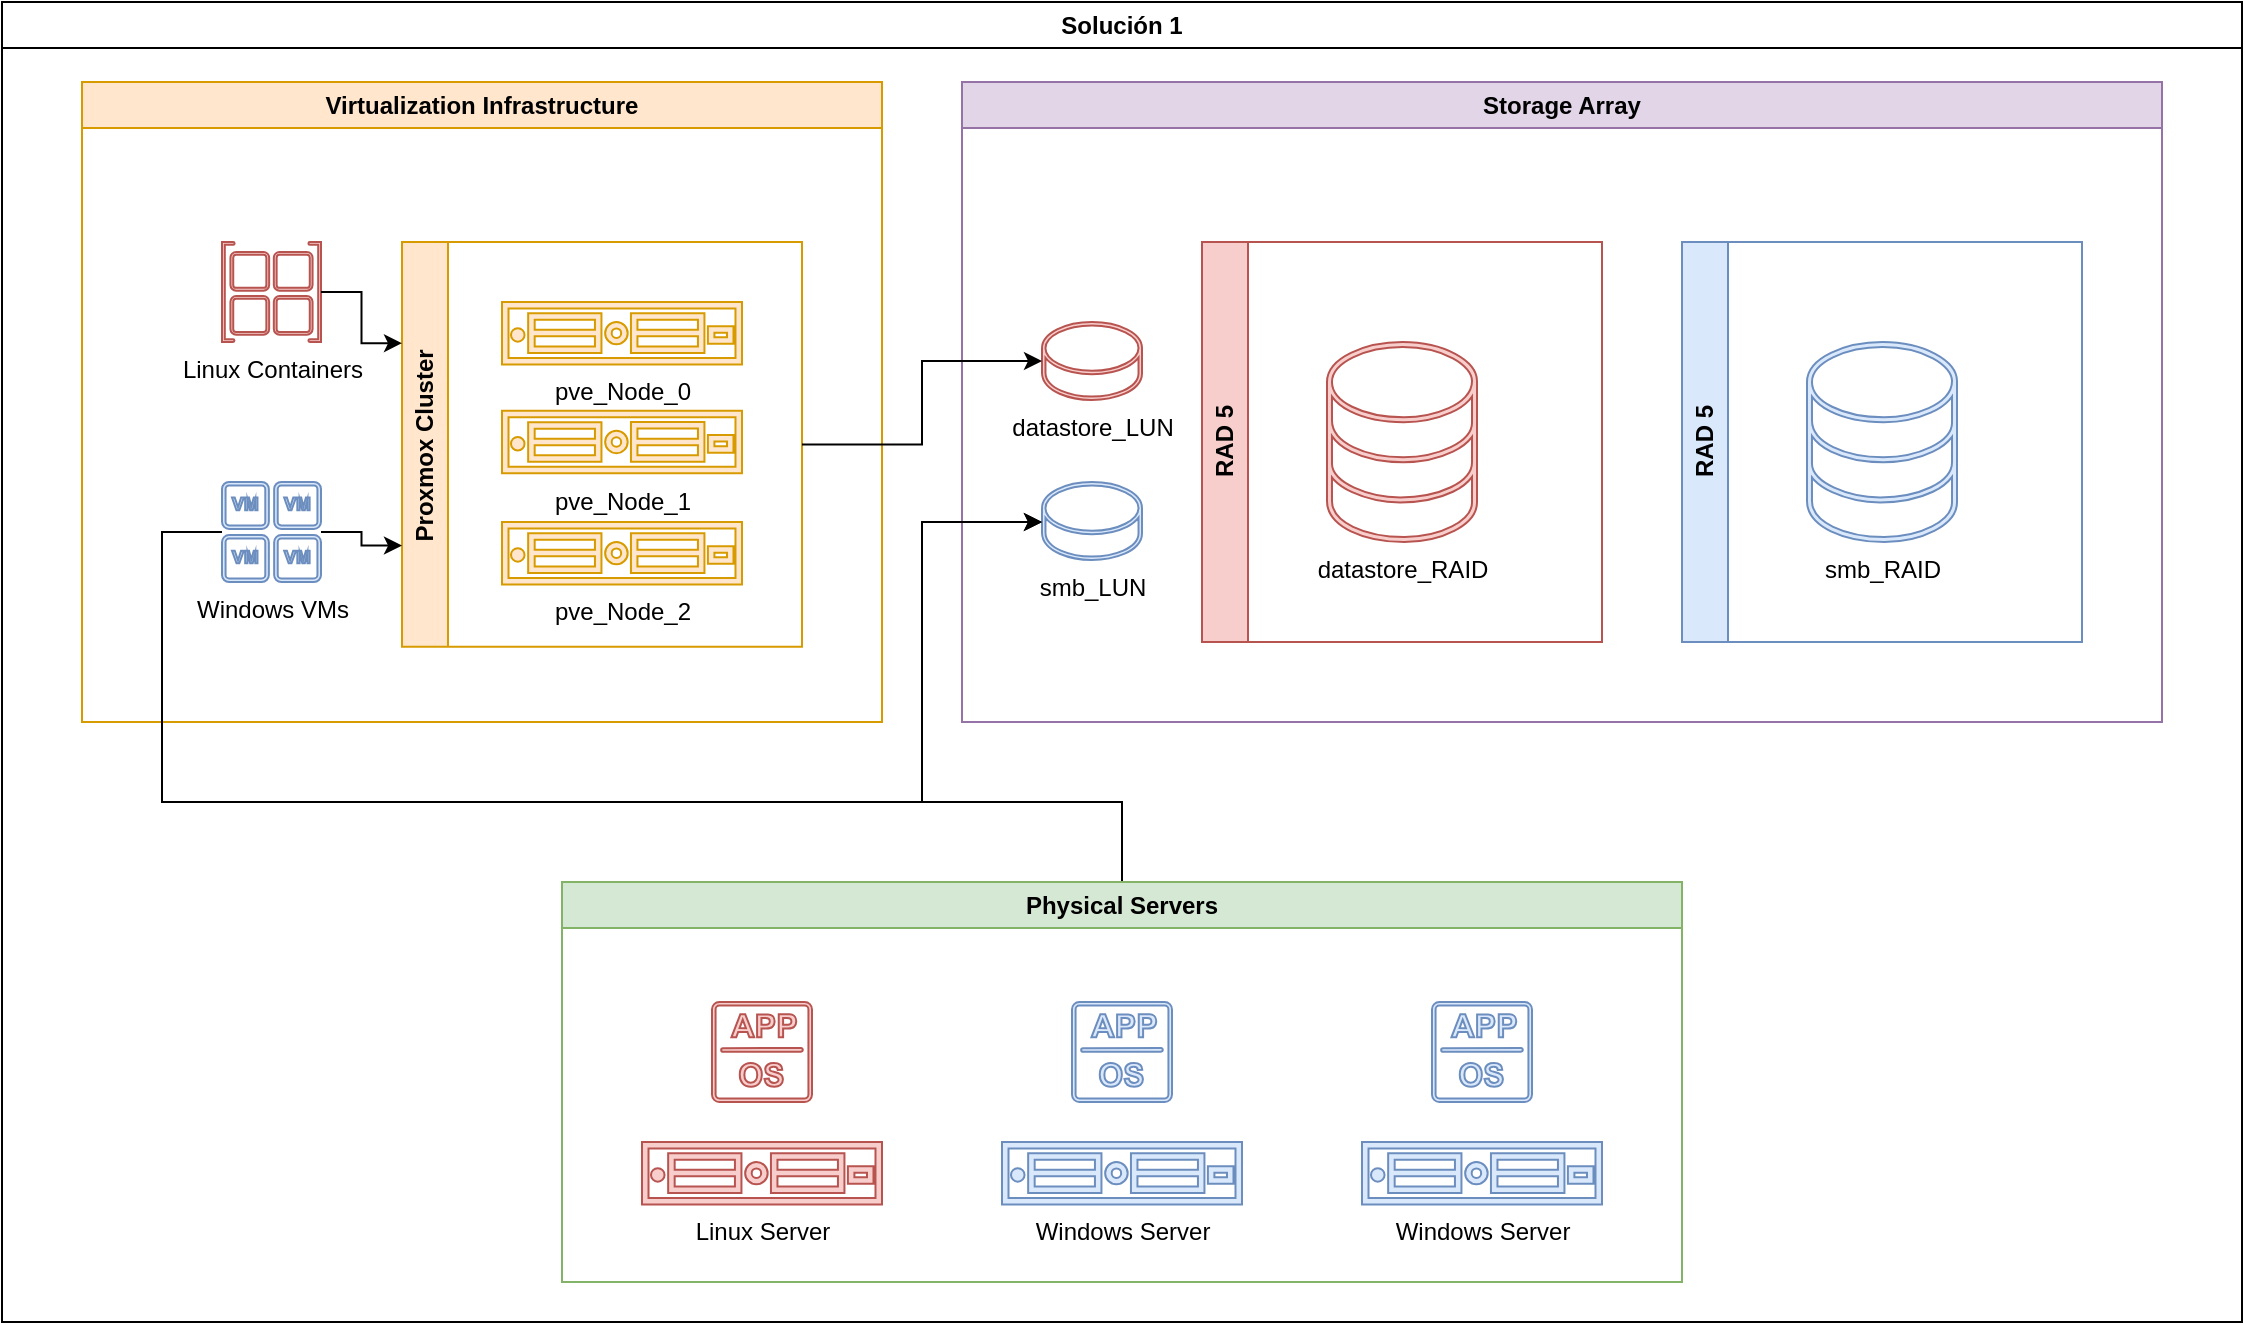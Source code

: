 <mxfile version="25.0.3" pages="3">
  <diagram name="Página-1" id="TFt5Uz4qV56ppaa2q5UH">
    <mxGraphModel dx="1386" dy="777" grid="1" gridSize="10" guides="1" tooltips="1" connect="1" arrows="1" fold="1" page="1" pageScale="1" pageWidth="1600" pageHeight="900" math="0" shadow="0">
      <root>
        <mxCell id="0" />
        <mxCell id="1" parent="0" />
        <mxCell id="z-NuwKLQwU8QDikK5S8w-38" value="Solución 1" style="swimlane;whiteSpace=wrap;html=1;" vertex="1" parent="1">
          <mxGeometry x="40" y="40" width="1120" height="660" as="geometry">
            <mxRectangle x="40" y="40" width="140" height="30" as="alternateBounds" />
          </mxGeometry>
        </mxCell>
        <mxCell id="z-NuwKLQwU8QDikK5S8w-6" value="Storage Array" style="swimlane;whiteSpace=wrap;html=1;fillColor=#e1d5e7;strokeColor=#9673a6;" vertex="1" parent="z-NuwKLQwU8QDikK5S8w-38">
          <mxGeometry x="480" y="40" width="600" height="320" as="geometry">
            <mxRectangle x="800" y="450" width="110" height="30" as="alternateBounds" />
          </mxGeometry>
        </mxCell>
        <mxCell id="z-NuwKLQwU8QDikK5S8w-8" value="datastore_LUN" style="sketch=0;pointerEvents=1;shadow=0;dashed=0;html=1;strokeColor=#b85450;fillColor=#f8cecc;aspect=fixed;labelPosition=center;verticalLabelPosition=bottom;verticalAlign=top;align=center;outlineConnect=0;shape=mxgraph.vvd.datastore;" vertex="1" parent="z-NuwKLQwU8QDikK5S8w-6">
          <mxGeometry x="40" y="120" width="50" height="39" as="geometry" />
        </mxCell>
        <mxCell id="z-NuwKLQwU8QDikK5S8w-11" value="smb_LUN" style="pointerEvents=1;shadow=0;dashed=0;html=1;aspect=fixed;labelPosition=center;verticalLabelPosition=bottom;verticalAlign=top;align=center;outlineConnect=0;shape=mxgraph.vvd.datastore;fillColor=#dae8fc;fillStyle=solid;strokeColor=#6c8ebf;" vertex="1" parent="z-NuwKLQwU8QDikK5S8w-6">
          <mxGeometry x="40" y="200" width="50" height="39" as="geometry" />
        </mxCell>
        <mxCell id="z-NuwKLQwU8QDikK5S8w-7" value="RAD 5" style="swimlane;horizontal=0;whiteSpace=wrap;html=1;fillColor=#f8cecc;strokeColor=#b85450;" vertex="1" parent="z-NuwKLQwU8QDikK5S8w-6">
          <mxGeometry x="120" y="80" width="200" height="200" as="geometry">
            <mxRectangle x="120" y="80" width="40" height="70" as="alternateBounds" />
          </mxGeometry>
        </mxCell>
        <mxCell id="z-NuwKLQwU8QDikK5S8w-13" value="datastore_RAID" style="sketch=0;pointerEvents=1;shadow=0;dashed=0;html=1;strokeColor=#b85450;fillColor=#f8cecc;aspect=fixed;labelPosition=center;verticalLabelPosition=bottom;verticalAlign=top;align=center;outlineConnect=0;shape=mxgraph.vvd.storage;" vertex="1" parent="z-NuwKLQwU8QDikK5S8w-7">
          <mxGeometry x="62.5" y="50" width="75" height="100" as="geometry" />
        </mxCell>
        <mxCell id="z-NuwKLQwU8QDikK5S8w-12" value="RAD 5" style="swimlane;horizontal=0;whiteSpace=wrap;html=1;fillColor=#dae8fc;strokeColor=#6c8ebf;" vertex="1" parent="z-NuwKLQwU8QDikK5S8w-6">
          <mxGeometry x="360" y="80" width="200" height="200" as="geometry">
            <mxRectangle x="360" y="80" width="40" height="70" as="alternateBounds" />
          </mxGeometry>
        </mxCell>
        <mxCell id="z-NuwKLQwU8QDikK5S8w-14" value="smb_RAID" style="sketch=0;pointerEvents=1;shadow=0;dashed=0;html=1;strokeColor=#6c8ebf;fillColor=#dae8fc;aspect=fixed;labelPosition=center;verticalLabelPosition=bottom;verticalAlign=top;align=center;outlineConnect=0;shape=mxgraph.vvd.storage;" vertex="1" parent="z-NuwKLQwU8QDikK5S8w-12">
          <mxGeometry x="62.5" y="50" width="75" height="100" as="geometry" />
        </mxCell>
        <mxCell id="z-NuwKLQwU8QDikK5S8w-15" value="Virtualization Infrastructure" style="swimlane;whiteSpace=wrap;html=1;fillColor=#ffe6cc;strokeColor=#d79b00;" vertex="1" parent="z-NuwKLQwU8QDikK5S8w-38">
          <mxGeometry x="40" y="40" width="400" height="320" as="geometry" />
        </mxCell>
        <mxCell id="z-NuwKLQwU8QDikK5S8w-21" value="Linux Containers" style="sketch=0;pointerEvents=1;shadow=0;dashed=0;html=1;strokeColor=#b85450;fillColor=#f8cecc;aspect=fixed;labelPosition=center;verticalLabelPosition=bottom;verticalAlign=top;align=center;outlineConnect=0;shape=mxgraph.vvd.site_container;" vertex="1" parent="z-NuwKLQwU8QDikK5S8w-15">
          <mxGeometry x="70" y="80" width="49.5" height="50" as="geometry" />
        </mxCell>
        <mxCell id="z-NuwKLQwU8QDikK5S8w-22" value="Windows VMs" style="sketch=0;pointerEvents=1;shadow=0;dashed=0;html=1;strokeColor=#6c8ebf;fillColor=#dae8fc;aspect=fixed;labelPosition=center;verticalLabelPosition=bottom;verticalAlign=top;align=center;outlineConnect=0;shape=mxgraph.vvd.vm_group;" vertex="1" parent="z-NuwKLQwU8QDikK5S8w-15">
          <mxGeometry x="70" y="200" width="49.5" height="50" as="geometry" />
        </mxCell>
        <mxCell id="z-NuwKLQwU8QDikK5S8w-23" value="Proxmox Cluster" style="swimlane;horizontal=0;whiteSpace=wrap;html=1;fillColor=#ffe6cc;strokeColor=#d79b00;" vertex="1" parent="z-NuwKLQwU8QDikK5S8w-15">
          <mxGeometry x="160" y="80" width="200" height="202.4" as="geometry" />
        </mxCell>
        <mxCell id="z-NuwKLQwU8QDikK5S8w-16" value="pve_Node_0" style="sketch=0;pointerEvents=1;shadow=0;dashed=0;html=1;strokeColor=#d79b00;fillColor=#ffe6cc;aspect=fixed;labelPosition=center;verticalLabelPosition=bottom;verticalAlign=top;align=center;outlineConnect=0;shape=mxgraph.vvd.server;" vertex="1" parent="z-NuwKLQwU8QDikK5S8w-23">
          <mxGeometry x="50" y="30" width="120" height="31.2" as="geometry" />
        </mxCell>
        <mxCell id="z-NuwKLQwU8QDikK5S8w-17" value="pve_Node_1" style="sketch=0;pointerEvents=1;shadow=0;dashed=0;html=1;strokeColor=#d79b00;fillColor=#ffe6cc;aspect=fixed;labelPosition=center;verticalLabelPosition=bottom;verticalAlign=top;align=center;outlineConnect=0;shape=mxgraph.vvd.server;" vertex="1" parent="z-NuwKLQwU8QDikK5S8w-23">
          <mxGeometry x="50" y="84.4" width="120" height="31.2" as="geometry" />
        </mxCell>
        <mxCell id="z-NuwKLQwU8QDikK5S8w-18" value="pve_Node_2" style="sketch=0;pointerEvents=1;shadow=0;dashed=0;html=1;strokeColor=#d79b00;fillColor=#ffe6cc;aspect=fixed;labelPosition=center;verticalLabelPosition=bottom;verticalAlign=top;align=center;outlineConnect=0;shape=mxgraph.vvd.server;" vertex="1" parent="z-NuwKLQwU8QDikK5S8w-23">
          <mxGeometry x="50" y="140" width="120" height="31.2" as="geometry" />
        </mxCell>
        <mxCell id="z-NuwKLQwU8QDikK5S8w-26" style="edgeStyle=orthogonalEdgeStyle;rounded=0;orthogonalLoop=1;jettySize=auto;html=1;entryX=0;entryY=0.25;entryDx=0;entryDy=0;" edge="1" parent="z-NuwKLQwU8QDikK5S8w-15" source="z-NuwKLQwU8QDikK5S8w-21" target="z-NuwKLQwU8QDikK5S8w-23">
          <mxGeometry relative="1" as="geometry" />
        </mxCell>
        <mxCell id="z-NuwKLQwU8QDikK5S8w-27" style="edgeStyle=orthogonalEdgeStyle;rounded=0;orthogonalLoop=1;jettySize=auto;html=1;entryX=0;entryY=0.75;entryDx=0;entryDy=0;" edge="1" parent="z-NuwKLQwU8QDikK5S8w-15" source="z-NuwKLQwU8QDikK5S8w-22" target="z-NuwKLQwU8QDikK5S8w-23">
          <mxGeometry relative="1" as="geometry" />
        </mxCell>
        <mxCell id="z-NuwKLQwU8QDikK5S8w-24" style="edgeStyle=orthogonalEdgeStyle;rounded=0;orthogonalLoop=1;jettySize=auto;html=1;exitX=1;exitY=0.5;exitDx=0;exitDy=0;" edge="1" parent="z-NuwKLQwU8QDikK5S8w-38" source="z-NuwKLQwU8QDikK5S8w-23" target="z-NuwKLQwU8QDikK5S8w-8">
          <mxGeometry relative="1" as="geometry" />
        </mxCell>
        <mxCell id="z-NuwKLQwU8QDikK5S8w-25" style="edgeStyle=orthogonalEdgeStyle;rounded=0;orthogonalLoop=1;jettySize=auto;html=1;" edge="1" parent="z-NuwKLQwU8QDikK5S8w-38" source="z-NuwKLQwU8QDikK5S8w-22" target="z-NuwKLQwU8QDikK5S8w-11">
          <mxGeometry relative="1" as="geometry">
            <Array as="points">
              <mxPoint x="80" y="265" />
              <mxPoint x="80" y="400" />
              <mxPoint x="460" y="400" />
              <mxPoint x="460" y="260" />
            </Array>
          </mxGeometry>
        </mxCell>
        <mxCell id="z-NuwKLQwU8QDikK5S8w-37" style="edgeStyle=orthogonalEdgeStyle;rounded=0;orthogonalLoop=1;jettySize=auto;html=1;exitX=0.5;exitY=0;exitDx=0;exitDy=0;" edge="1" parent="z-NuwKLQwU8QDikK5S8w-38" source="z-NuwKLQwU8QDikK5S8w-30" target="z-NuwKLQwU8QDikK5S8w-11">
          <mxGeometry relative="1" as="geometry">
            <Array as="points">
              <mxPoint x="560" y="400" />
              <mxPoint x="460" y="400" />
              <mxPoint x="460" y="260" />
            </Array>
          </mxGeometry>
        </mxCell>
        <mxCell id="z-NuwKLQwU8QDikK5S8w-30" value="Physical Servers" style="swimlane;whiteSpace=wrap;html=1;fillColor=#d5e8d4;strokeColor=#82b366;" vertex="1" parent="z-NuwKLQwU8QDikK5S8w-38">
          <mxGeometry x="280" y="440" width="560" height="200" as="geometry">
            <mxRectangle x="320" y="460" width="130" height="30" as="alternateBounds" />
          </mxGeometry>
        </mxCell>
        <mxCell id="z-NuwKLQwU8QDikK5S8w-31" value="Linux Server" style="sketch=0;pointerEvents=1;shadow=0;dashed=0;html=1;strokeColor=#b85450;fillColor=#f8cecc;aspect=fixed;labelPosition=center;verticalLabelPosition=bottom;verticalAlign=top;align=center;outlineConnect=0;shape=mxgraph.vvd.server;" vertex="1" parent="z-NuwKLQwU8QDikK5S8w-30">
          <mxGeometry x="40" y="130" width="120" height="31.2" as="geometry" />
        </mxCell>
        <mxCell id="z-NuwKLQwU8QDikK5S8w-32" value="Windows Server" style="sketch=0;pointerEvents=1;shadow=0;dashed=0;html=1;strokeColor=#6c8ebf;fillColor=#dae8fc;aspect=fixed;labelPosition=center;verticalLabelPosition=bottom;verticalAlign=top;align=center;outlineConnect=0;shape=mxgraph.vvd.server;" vertex="1" parent="z-NuwKLQwU8QDikK5S8w-30">
          <mxGeometry x="220" y="130" width="120" height="31.2" as="geometry" />
        </mxCell>
        <mxCell id="z-NuwKLQwU8QDikK5S8w-33" value="Windows Server" style="sketch=0;pointerEvents=1;shadow=0;dashed=0;html=1;strokeColor=#6c8ebf;fillColor=#dae8fc;aspect=fixed;labelPosition=center;verticalLabelPosition=bottom;verticalAlign=top;align=center;outlineConnect=0;shape=mxgraph.vvd.server;" vertex="1" parent="z-NuwKLQwU8QDikK5S8w-30">
          <mxGeometry x="400" y="130" width="120" height="31.2" as="geometry" />
        </mxCell>
        <mxCell id="z-NuwKLQwU8QDikK5S8w-29" value="" style="sketch=0;pointerEvents=1;shadow=0;dashed=0;html=1;strokeColor=#b85450;fillColor=#f8cecc;aspect=fixed;labelPosition=center;verticalLabelPosition=bottom;verticalAlign=top;align=center;outlineConnect=0;shape=mxgraph.vvd.app;" vertex="1" parent="z-NuwKLQwU8QDikK5S8w-30">
          <mxGeometry x="75" y="60" width="50" height="50" as="geometry" />
        </mxCell>
        <mxCell id="z-NuwKLQwU8QDikK5S8w-34" value="" style="sketch=0;pointerEvents=1;shadow=0;dashed=0;html=1;strokeColor=#6c8ebf;fillColor=#dae8fc;aspect=fixed;labelPosition=center;verticalLabelPosition=bottom;verticalAlign=top;align=center;outlineConnect=0;shape=mxgraph.vvd.app;" vertex="1" parent="z-NuwKLQwU8QDikK5S8w-30">
          <mxGeometry x="255" y="60" width="50" height="50" as="geometry" />
        </mxCell>
        <mxCell id="z-NuwKLQwU8QDikK5S8w-35" value="" style="sketch=0;pointerEvents=1;shadow=0;dashed=0;html=1;strokeColor=#6c8ebf;fillColor=#dae8fc;aspect=fixed;labelPosition=center;verticalLabelPosition=bottom;verticalAlign=top;align=center;outlineConnect=0;shape=mxgraph.vvd.app;" vertex="1" parent="z-NuwKLQwU8QDikK5S8w-30">
          <mxGeometry x="435" y="60" width="50" height="50" as="geometry" />
        </mxCell>
      </root>
    </mxGraphModel>
  </diagram>
  <diagram id="IFPEYLPiJZqaXOm3gXtS" name="Página-2">
    <mxGraphModel dx="-214" dy="777" grid="1" gridSize="10" guides="1" tooltips="1" connect="1" arrows="1" fold="1" page="1" pageScale="1" pageWidth="1600" pageHeight="900" math="0" shadow="0">
      <root>
        <mxCell id="0" />
        <mxCell id="1" parent="0" />
        <mxCell id="YODpaXbqkdwHfqNpfFDx-1" value="Solución 2" style="swimlane;whiteSpace=wrap;html=1;" vertex="1" parent="1">
          <mxGeometry x="1640" y="40" width="880" height="660" as="geometry">
            <mxRectangle x="40" y="40" width="140" height="30" as="alternateBounds" />
          </mxGeometry>
        </mxCell>
        <mxCell id="YODpaXbqkdwHfqNpfFDx-2" value="Storage Array" style="swimlane;whiteSpace=wrap;html=1;fillColor=#e1d5e7;strokeColor=#9673a6;" vertex="1" parent="YODpaXbqkdwHfqNpfFDx-1">
          <mxGeometry x="480" y="40" width="360" height="320" as="geometry">
            <mxRectangle x="800" y="450" width="110" height="30" as="alternateBounds" />
          </mxGeometry>
        </mxCell>
        <mxCell id="YODpaXbqkdwHfqNpfFDx-3" value="datastore_LUN" style="sketch=0;pointerEvents=1;shadow=0;dashed=0;html=1;strokeColor=#b85450;fillColor=#f8cecc;aspect=fixed;labelPosition=center;verticalLabelPosition=bottom;verticalAlign=top;align=center;outlineConnect=0;shape=mxgraph.vvd.datastore;" vertex="1" parent="YODpaXbqkdwHfqNpfFDx-2">
          <mxGeometry x="40" y="120" width="50" height="39" as="geometry" />
        </mxCell>
        <mxCell id="YODpaXbqkdwHfqNpfFDx-4" value="smb_LUN" style="pointerEvents=1;shadow=0;dashed=0;html=1;aspect=fixed;labelPosition=center;verticalLabelPosition=bottom;verticalAlign=top;align=center;outlineConnect=0;shape=mxgraph.vvd.datastore;fillColor=#dae8fc;fillStyle=solid;strokeColor=#6c8ebf;" vertex="1" parent="YODpaXbqkdwHfqNpfFDx-2">
          <mxGeometry x="40" y="200" width="50" height="39" as="geometry" />
        </mxCell>
        <mxCell id="YODpaXbqkdwHfqNpfFDx-5" value="RAD 5" style="swimlane;horizontal=0;whiteSpace=wrap;html=1;fillColor=#e1d5e7;strokeColor=#9673a6;" vertex="1" parent="YODpaXbqkdwHfqNpfFDx-2">
          <mxGeometry x="120" y="80" width="200" height="200" as="geometry">
            <mxRectangle x="120" y="80" width="40" height="70" as="alternateBounds" />
          </mxGeometry>
        </mxCell>
        <mxCell id="YODpaXbqkdwHfqNpfFDx-6" value="vnx_RAID" style="sketch=0;pointerEvents=1;shadow=0;dashed=0;html=1;strokeColor=#9673a6;fillColor=#e1d5e7;aspect=fixed;labelPosition=center;verticalLabelPosition=bottom;verticalAlign=top;align=center;outlineConnect=0;shape=mxgraph.vvd.storage;" vertex="1" parent="YODpaXbqkdwHfqNpfFDx-5">
          <mxGeometry x="62.5" y="50" width="75" height="100" as="geometry" />
        </mxCell>
        <mxCell id="YODpaXbqkdwHfqNpfFDx-7" value="Virtualization Infrastructure" style="swimlane;whiteSpace=wrap;html=1;fillColor=#ffe6cc;strokeColor=#d79b00;" vertex="1" parent="YODpaXbqkdwHfqNpfFDx-1">
          <mxGeometry x="40" y="40" width="400" height="320" as="geometry" />
        </mxCell>
        <mxCell id="YODpaXbqkdwHfqNpfFDx-8" value="Linux Containers" style="sketch=0;pointerEvents=1;shadow=0;dashed=0;html=1;strokeColor=#b85450;fillColor=#f8cecc;aspect=fixed;labelPosition=center;verticalLabelPosition=bottom;verticalAlign=top;align=center;outlineConnect=0;shape=mxgraph.vvd.site_container;" vertex="1" parent="YODpaXbqkdwHfqNpfFDx-7">
          <mxGeometry x="70" y="80" width="49.5" height="50" as="geometry" />
        </mxCell>
        <mxCell id="YODpaXbqkdwHfqNpfFDx-9" value="Windows VMs" style="sketch=0;pointerEvents=1;shadow=0;dashed=0;html=1;strokeColor=#6c8ebf;fillColor=#dae8fc;aspect=fixed;labelPosition=center;verticalLabelPosition=bottom;verticalAlign=top;align=center;outlineConnect=0;shape=mxgraph.vvd.vm_group;" vertex="1" parent="YODpaXbqkdwHfqNpfFDx-7">
          <mxGeometry x="70" y="200" width="49.5" height="50" as="geometry" />
        </mxCell>
        <mxCell id="YODpaXbqkdwHfqNpfFDx-10" value="Proxmox Cluster" style="swimlane;horizontal=0;whiteSpace=wrap;html=1;fillColor=#ffe6cc;strokeColor=#d79b00;" vertex="1" parent="YODpaXbqkdwHfqNpfFDx-7">
          <mxGeometry x="160" y="80" width="200" height="202.4" as="geometry" />
        </mxCell>
        <mxCell id="YODpaXbqkdwHfqNpfFDx-11" value="pve_Node_0" style="sketch=0;pointerEvents=1;shadow=0;dashed=0;html=1;strokeColor=#d79b00;fillColor=#ffe6cc;aspect=fixed;labelPosition=center;verticalLabelPosition=bottom;verticalAlign=top;align=center;outlineConnect=0;shape=mxgraph.vvd.server;" vertex="1" parent="YODpaXbqkdwHfqNpfFDx-10">
          <mxGeometry x="50" y="30" width="120" height="31.2" as="geometry" />
        </mxCell>
        <mxCell id="YODpaXbqkdwHfqNpfFDx-12" value="pve_Node_1" style="sketch=0;pointerEvents=1;shadow=0;dashed=0;html=1;strokeColor=#d79b00;fillColor=#ffe6cc;aspect=fixed;labelPosition=center;verticalLabelPosition=bottom;verticalAlign=top;align=center;outlineConnect=0;shape=mxgraph.vvd.server;" vertex="1" parent="YODpaXbqkdwHfqNpfFDx-10">
          <mxGeometry x="50" y="84.4" width="120" height="31.2" as="geometry" />
        </mxCell>
        <mxCell id="YODpaXbqkdwHfqNpfFDx-13" value="pve_Node_2" style="sketch=0;pointerEvents=1;shadow=0;dashed=0;html=1;strokeColor=#d79b00;fillColor=#ffe6cc;aspect=fixed;labelPosition=center;verticalLabelPosition=bottom;verticalAlign=top;align=center;outlineConnect=0;shape=mxgraph.vvd.server;" vertex="1" parent="YODpaXbqkdwHfqNpfFDx-10">
          <mxGeometry x="50" y="140" width="120" height="31.2" as="geometry" />
        </mxCell>
        <mxCell id="YODpaXbqkdwHfqNpfFDx-14" style="edgeStyle=orthogonalEdgeStyle;rounded=0;orthogonalLoop=1;jettySize=auto;html=1;entryX=0;entryY=0.25;entryDx=0;entryDy=0;" edge="1" parent="YODpaXbqkdwHfqNpfFDx-7" source="YODpaXbqkdwHfqNpfFDx-8" target="YODpaXbqkdwHfqNpfFDx-10">
          <mxGeometry relative="1" as="geometry" />
        </mxCell>
        <mxCell id="YODpaXbqkdwHfqNpfFDx-15" style="edgeStyle=orthogonalEdgeStyle;rounded=0;orthogonalLoop=1;jettySize=auto;html=1;entryX=0;entryY=0.75;entryDx=0;entryDy=0;" edge="1" parent="YODpaXbqkdwHfqNpfFDx-7" source="YODpaXbqkdwHfqNpfFDx-9" target="YODpaXbqkdwHfqNpfFDx-10">
          <mxGeometry relative="1" as="geometry" />
        </mxCell>
        <mxCell id="YODpaXbqkdwHfqNpfFDx-16" style="edgeStyle=orthogonalEdgeStyle;rounded=0;orthogonalLoop=1;jettySize=auto;html=1;exitX=1;exitY=0.5;exitDx=0;exitDy=0;" edge="1" parent="YODpaXbqkdwHfqNpfFDx-1" source="YODpaXbqkdwHfqNpfFDx-10" target="YODpaXbqkdwHfqNpfFDx-3">
          <mxGeometry relative="1" as="geometry" />
        </mxCell>
        <mxCell id="YODpaXbqkdwHfqNpfFDx-17" style="edgeStyle=orthogonalEdgeStyle;rounded=0;orthogonalLoop=1;jettySize=auto;html=1;" edge="1" parent="YODpaXbqkdwHfqNpfFDx-1" source="YODpaXbqkdwHfqNpfFDx-9" target="YODpaXbqkdwHfqNpfFDx-4">
          <mxGeometry relative="1" as="geometry">
            <Array as="points">
              <mxPoint x="80" y="265" />
              <mxPoint x="80" y="400" />
              <mxPoint x="460" y="400" />
              <mxPoint x="460" y="260" />
            </Array>
          </mxGeometry>
        </mxCell>
        <mxCell id="YODpaXbqkdwHfqNpfFDx-18" style="edgeStyle=orthogonalEdgeStyle;rounded=0;orthogonalLoop=1;jettySize=auto;html=1;exitX=0.5;exitY=0;exitDx=0;exitDy=0;" edge="1" parent="YODpaXbqkdwHfqNpfFDx-1" source="YODpaXbqkdwHfqNpfFDx-19" target="YODpaXbqkdwHfqNpfFDx-4">
          <mxGeometry relative="1" as="geometry">
            <Array as="points">
              <mxPoint x="560" y="400" />
              <mxPoint x="460" y="400" />
              <mxPoint x="460" y="260" />
            </Array>
          </mxGeometry>
        </mxCell>
        <mxCell id="YODpaXbqkdwHfqNpfFDx-19" value="Physical Servers" style="swimlane;whiteSpace=wrap;html=1;fillColor=#d5e8d4;strokeColor=#82b366;" vertex="1" parent="YODpaXbqkdwHfqNpfFDx-1">
          <mxGeometry x="280" y="440" width="560" height="200" as="geometry">
            <mxRectangle x="320" y="460" width="130" height="30" as="alternateBounds" />
          </mxGeometry>
        </mxCell>
        <mxCell id="YODpaXbqkdwHfqNpfFDx-20" value="Linux Server" style="sketch=0;pointerEvents=1;shadow=0;dashed=0;html=1;strokeColor=#b85450;fillColor=#f8cecc;aspect=fixed;labelPosition=center;verticalLabelPosition=bottom;verticalAlign=top;align=center;outlineConnect=0;shape=mxgraph.vvd.server;" vertex="1" parent="YODpaXbqkdwHfqNpfFDx-19">
          <mxGeometry x="40" y="130" width="120" height="31.2" as="geometry" />
        </mxCell>
        <mxCell id="YODpaXbqkdwHfqNpfFDx-21" value="Windows Server" style="sketch=0;pointerEvents=1;shadow=0;dashed=0;html=1;strokeColor=#6c8ebf;fillColor=#dae8fc;aspect=fixed;labelPosition=center;verticalLabelPosition=bottom;verticalAlign=top;align=center;outlineConnect=0;shape=mxgraph.vvd.server;" vertex="1" parent="YODpaXbqkdwHfqNpfFDx-19">
          <mxGeometry x="220" y="130" width="120" height="31.2" as="geometry" />
        </mxCell>
        <mxCell id="YODpaXbqkdwHfqNpfFDx-22" value="Windows Server" style="sketch=0;pointerEvents=1;shadow=0;dashed=0;html=1;strokeColor=#6c8ebf;fillColor=#dae8fc;aspect=fixed;labelPosition=center;verticalLabelPosition=bottom;verticalAlign=top;align=center;outlineConnect=0;shape=mxgraph.vvd.server;" vertex="1" parent="YODpaXbqkdwHfqNpfFDx-19">
          <mxGeometry x="400" y="130" width="120" height="31.2" as="geometry" />
        </mxCell>
        <mxCell id="YODpaXbqkdwHfqNpfFDx-23" value="" style="sketch=0;pointerEvents=1;shadow=0;dashed=0;html=1;strokeColor=#b85450;fillColor=#f8cecc;aspect=fixed;labelPosition=center;verticalLabelPosition=bottom;verticalAlign=top;align=center;outlineConnect=0;shape=mxgraph.vvd.app;" vertex="1" parent="YODpaXbqkdwHfqNpfFDx-19">
          <mxGeometry x="75" y="60" width="50" height="50" as="geometry" />
        </mxCell>
        <mxCell id="YODpaXbqkdwHfqNpfFDx-24" value="" style="sketch=0;pointerEvents=1;shadow=0;dashed=0;html=1;strokeColor=#6c8ebf;fillColor=#dae8fc;aspect=fixed;labelPosition=center;verticalLabelPosition=bottom;verticalAlign=top;align=center;outlineConnect=0;shape=mxgraph.vvd.app;" vertex="1" parent="YODpaXbqkdwHfqNpfFDx-19">
          <mxGeometry x="255" y="60" width="50" height="50" as="geometry" />
        </mxCell>
        <mxCell id="YODpaXbqkdwHfqNpfFDx-25" value="" style="sketch=0;pointerEvents=1;shadow=0;dashed=0;html=1;strokeColor=#6c8ebf;fillColor=#dae8fc;aspect=fixed;labelPosition=center;verticalLabelPosition=bottom;verticalAlign=top;align=center;outlineConnect=0;shape=mxgraph.vvd.app;" vertex="1" parent="YODpaXbqkdwHfqNpfFDx-19">
          <mxGeometry x="435" y="60" width="50" height="50" as="geometry" />
        </mxCell>
      </root>
    </mxGraphModel>
  </diagram>
  <diagram id="v_2TWtNggGjhPQYQelFM" name="Página-3">
    <mxGraphModel dx="1386" dy="777" grid="1" gridSize="10" guides="1" tooltips="1" connect="1" arrows="1" fold="1" page="1" pageScale="1" pageWidth="1600" pageHeight="900" math="0" shadow="0">
      <root>
        <mxCell id="0" />
        <mxCell id="1" parent="0" />
        <mxCell id="m8HTBKaTrHXvjGjiuMdx-49" value="VNX 5100" style="swimlane;whiteSpace=wrap;html=1;fillColor=#e1d5e7;strokeColor=#9673a6;" vertex="1" parent="1">
          <mxGeometry x="40" y="40" width="1080" height="360" as="geometry" />
        </mxCell>
        <mxCell id="m8HTBKaTrHXvjGjiuMdx-2" value="datastore_RAID" style="swimlane;horizontal=0;whiteSpace=wrap;html=1;fillColor=#f8cecc;strokeColor=#b85450;" vertex="1" parent="m8HTBKaTrHXvjGjiuMdx-49">
          <mxGeometry x="40" y="60" width="1000" height="120" as="geometry" />
        </mxCell>
        <mxCell id="m8HTBKaTrHXvjGjiuMdx-1" value="SAS 10K&lt;br&gt;600 GB" style="sketch=0;pointerEvents=1;shadow=0;dashed=0;html=1;strokeColor=none;fillColor=#434445;aspect=fixed;labelPosition=center;verticalLabelPosition=bottom;verticalAlign=top;align=center;outlineConnect=0;shape=mxgraph.vvd.disk;" vertex="1" parent="m8HTBKaTrHXvjGjiuMdx-2">
          <mxGeometry x="50" y="20" width="35" height="50" as="geometry" />
        </mxCell>
        <mxCell id="m8HTBKaTrHXvjGjiuMdx-3" value="SAS 10K&lt;br&gt;600 GB" style="sketch=0;pointerEvents=1;shadow=0;dashed=0;html=1;strokeColor=none;fillColor=#434445;aspect=fixed;labelPosition=center;verticalLabelPosition=bottom;verticalAlign=top;align=center;outlineConnect=0;shape=mxgraph.vvd.disk;" vertex="1" parent="m8HTBKaTrHXvjGjiuMdx-2">
          <mxGeometry x="114" y="20" width="35" height="50" as="geometry" />
        </mxCell>
        <mxCell id="m8HTBKaTrHXvjGjiuMdx-4" value="SAS 10K&lt;br&gt;600 GB" style="sketch=0;pointerEvents=1;shadow=0;dashed=0;html=1;strokeColor=none;fillColor=#434445;aspect=fixed;labelPosition=center;verticalLabelPosition=bottom;verticalAlign=top;align=center;outlineConnect=0;shape=mxgraph.vvd.disk;" vertex="1" parent="m8HTBKaTrHXvjGjiuMdx-2">
          <mxGeometry x="179" y="20" width="35" height="50" as="geometry" />
        </mxCell>
        <mxCell id="m8HTBKaTrHXvjGjiuMdx-5" value="SAS 10K&lt;br&gt;600 GB" style="sketch=0;pointerEvents=1;shadow=0;dashed=0;html=1;strokeColor=none;fillColor=#434445;aspect=fixed;labelPosition=center;verticalLabelPosition=bottom;verticalAlign=top;align=center;outlineConnect=0;shape=mxgraph.vvd.disk;" vertex="1" parent="m8HTBKaTrHXvjGjiuMdx-2">
          <mxGeometry x="243" y="20" width="35" height="50" as="geometry" />
        </mxCell>
        <mxCell id="m8HTBKaTrHXvjGjiuMdx-6" value="SAS 10K&lt;br&gt;600 GB" style="sketch=0;pointerEvents=1;shadow=0;dashed=0;html=1;strokeColor=none;fillColor=#434445;aspect=fixed;labelPosition=center;verticalLabelPosition=bottom;verticalAlign=top;align=center;outlineConnect=0;shape=mxgraph.vvd.disk;" vertex="1" parent="m8HTBKaTrHXvjGjiuMdx-2">
          <mxGeometry x="307" y="20" width="35" height="50" as="geometry" />
        </mxCell>
        <mxCell id="m8HTBKaTrHXvjGjiuMdx-7" value="SAS 10K&lt;br&gt;600 GB" style="sketch=0;pointerEvents=1;shadow=0;dashed=0;html=1;strokeColor=none;fillColor=#434445;aspect=fixed;labelPosition=center;verticalLabelPosition=bottom;verticalAlign=top;align=center;outlineConnect=0;shape=mxgraph.vvd.disk;" vertex="1" parent="m8HTBKaTrHXvjGjiuMdx-2">
          <mxGeometry x="371" y="20" width="35" height="50" as="geometry" />
        </mxCell>
        <mxCell id="m8HTBKaTrHXvjGjiuMdx-8" value="SAS 10K&lt;br&gt;600 GB" style="sketch=0;pointerEvents=1;shadow=0;dashed=0;html=1;strokeColor=none;fillColor=#434445;aspect=fixed;labelPosition=center;verticalLabelPosition=bottom;verticalAlign=top;align=center;outlineConnect=0;shape=mxgraph.vvd.disk;" vertex="1" parent="m8HTBKaTrHXvjGjiuMdx-2">
          <mxGeometry x="436" y="20" width="35" height="50" as="geometry" />
        </mxCell>
        <mxCell id="m8HTBKaTrHXvjGjiuMdx-9" value="SAS 10K&lt;br&gt;600 GB" style="sketch=0;pointerEvents=1;shadow=0;dashed=0;html=1;strokeColor=none;fillColor=#434445;aspect=fixed;labelPosition=center;verticalLabelPosition=bottom;verticalAlign=top;align=center;outlineConnect=0;shape=mxgraph.vvd.disk;" vertex="1" parent="m8HTBKaTrHXvjGjiuMdx-2">
          <mxGeometry x="500" y="20" width="35" height="50" as="geometry" />
        </mxCell>
        <mxCell id="m8HTBKaTrHXvjGjiuMdx-10" value="SAS 10K&lt;br&gt;600 GB" style="sketch=0;pointerEvents=1;shadow=0;dashed=0;html=1;strokeColor=none;fillColor=#434445;aspect=fixed;labelPosition=center;verticalLabelPosition=bottom;verticalAlign=top;align=center;outlineConnect=0;shape=mxgraph.vvd.disk;" vertex="1" parent="m8HTBKaTrHXvjGjiuMdx-2">
          <mxGeometry x="564" y="20" width="35" height="50" as="geometry" />
        </mxCell>
        <mxCell id="m8HTBKaTrHXvjGjiuMdx-11" value="SAS 10K&lt;br&gt;600 GB" style="sketch=0;pointerEvents=1;shadow=0;dashed=0;html=1;strokeColor=none;fillColor=#434445;aspect=fixed;labelPosition=center;verticalLabelPosition=bottom;verticalAlign=top;align=center;outlineConnect=0;shape=mxgraph.vvd.disk;" vertex="1" parent="m8HTBKaTrHXvjGjiuMdx-2">
          <mxGeometry x="629" y="20" width="35" height="50" as="geometry" />
        </mxCell>
        <mxCell id="m8HTBKaTrHXvjGjiuMdx-12" value="SAS 10K&lt;br&gt;600 GB" style="sketch=0;pointerEvents=1;shadow=0;dashed=0;html=1;strokeColor=none;fillColor=#434445;aspect=fixed;labelPosition=center;verticalLabelPosition=bottom;verticalAlign=top;align=center;outlineConnect=0;shape=mxgraph.vvd.disk;" vertex="1" parent="m8HTBKaTrHXvjGjiuMdx-2">
          <mxGeometry x="693" y="20" width="35" height="50" as="geometry" />
        </mxCell>
        <mxCell id="m8HTBKaTrHXvjGjiuMdx-13" value="SAS 10K&lt;br&gt;600 GB" style="sketch=0;pointerEvents=1;shadow=0;dashed=0;html=1;strokeColor=none;fillColor=#434445;aspect=fixed;labelPosition=center;verticalLabelPosition=bottom;verticalAlign=top;align=center;outlineConnect=0;shape=mxgraph.vvd.disk;" vertex="1" parent="m8HTBKaTrHXvjGjiuMdx-2">
          <mxGeometry x="757" y="20" width="35" height="50" as="geometry" />
        </mxCell>
        <mxCell id="m8HTBKaTrHXvjGjiuMdx-14" value="SAS 10K&lt;br&gt;600 GB" style="sketch=0;pointerEvents=1;shadow=0;dashed=0;html=1;strokeColor=none;fillColor=#434445;aspect=fixed;labelPosition=center;verticalLabelPosition=bottom;verticalAlign=top;align=center;outlineConnect=0;shape=mxgraph.vvd.disk;" vertex="1" parent="m8HTBKaTrHXvjGjiuMdx-2">
          <mxGeometry x="821" y="20" width="35" height="50" as="geometry" />
        </mxCell>
        <mxCell id="m8HTBKaTrHXvjGjiuMdx-15" value="SAS 10K&lt;br&gt;600 GB" style="sketch=0;pointerEvents=1;shadow=0;dashed=0;html=1;strokeColor=none;fillColor=#434445;aspect=fixed;labelPosition=center;verticalLabelPosition=bottom;verticalAlign=top;align=center;outlineConnect=0;shape=mxgraph.vvd.disk;" vertex="1" parent="m8HTBKaTrHXvjGjiuMdx-2">
          <mxGeometry x="886" y="20" width="35" height="50" as="geometry" />
        </mxCell>
        <mxCell id="m8HTBKaTrHXvjGjiuMdx-16" value="SAS 10K&lt;br&gt;600 GB" style="sketch=0;pointerEvents=1;shadow=0;dashed=0;html=1;strokeColor=none;fillColor=#434445;aspect=fixed;labelPosition=center;verticalLabelPosition=bottom;verticalAlign=top;align=center;outlineConnect=0;shape=mxgraph.vvd.disk;" vertex="1" parent="m8HTBKaTrHXvjGjiuMdx-2">
          <mxGeometry x="950" y="20" width="35" height="50" as="geometry" />
        </mxCell>
        <mxCell id="m8HTBKaTrHXvjGjiuMdx-17" value="vnx_OS" style="swimlane;horizontal=0;whiteSpace=wrap;html=1;fillColor=#e1d5e7;strokeColor=#9673a6;" vertex="1" parent="m8HTBKaTrHXvjGjiuMdx-49">
          <mxGeometry x="40" y="200" width="280" height="120" as="geometry" />
        </mxCell>
        <mxCell id="m8HTBKaTrHXvjGjiuMdx-18" value="SAS 10K&lt;br&gt;600 GB" style="sketch=0;pointerEvents=1;shadow=0;dashed=0;html=1;strokeColor=none;fillColor=#434445;aspect=fixed;labelPosition=center;verticalLabelPosition=bottom;verticalAlign=top;align=center;outlineConnect=0;shape=mxgraph.vvd.disk;" vertex="1" parent="m8HTBKaTrHXvjGjiuMdx-17">
          <mxGeometry x="50" y="20" width="35" height="50" as="geometry" />
        </mxCell>
        <mxCell id="m8HTBKaTrHXvjGjiuMdx-19" value="SAS 10K&lt;br&gt;600 GB" style="sketch=0;pointerEvents=1;shadow=0;dashed=0;html=1;strokeColor=none;fillColor=#434445;aspect=fixed;labelPosition=center;verticalLabelPosition=bottom;verticalAlign=top;align=center;outlineConnect=0;shape=mxgraph.vvd.disk;" vertex="1" parent="m8HTBKaTrHXvjGjiuMdx-17">
          <mxGeometry x="110" y="20" width="35" height="50" as="geometry" />
        </mxCell>
        <mxCell id="m8HTBKaTrHXvjGjiuMdx-20" value="SAS 10K&lt;br&gt;600 GB" style="sketch=0;pointerEvents=1;shadow=0;dashed=0;html=1;strokeColor=none;fillColor=#434445;aspect=fixed;labelPosition=center;verticalLabelPosition=bottom;verticalAlign=top;align=center;outlineConnect=0;shape=mxgraph.vvd.disk;" vertex="1" parent="m8HTBKaTrHXvjGjiuMdx-17">
          <mxGeometry x="170" y="20" width="35" height="50" as="geometry" />
        </mxCell>
        <mxCell id="m8HTBKaTrHXvjGjiuMdx-21" value="SAS 10K&lt;br&gt;600 GB" style="sketch=0;pointerEvents=1;shadow=0;dashed=0;html=1;strokeColor=none;fillColor=#434445;aspect=fixed;labelPosition=center;verticalLabelPosition=bottom;verticalAlign=top;align=center;outlineConnect=0;shape=mxgraph.vvd.disk;" vertex="1" parent="m8HTBKaTrHXvjGjiuMdx-17">
          <mxGeometry x="230" y="20" width="35" height="50" as="geometry" />
        </mxCell>
        <mxCell id="m8HTBKaTrHXvjGjiuMdx-33" value="smb_RAID" style="swimlane;horizontal=0;whiteSpace=wrap;html=1;fillColor=#dae8fc;strokeColor=#6c8ebf;" vertex="1" parent="m8HTBKaTrHXvjGjiuMdx-49">
          <mxGeometry x="340" y="200" width="700" height="120" as="geometry" />
        </mxCell>
        <mxCell id="m8HTBKaTrHXvjGjiuMdx-34" value="SAS 10K&lt;br&gt;600 GB" style="sketch=0;pointerEvents=1;shadow=0;dashed=0;html=1;strokeColor=none;fillColor=#434445;aspect=fixed;labelPosition=center;verticalLabelPosition=bottom;verticalAlign=top;align=center;outlineConnect=0;shape=mxgraph.vvd.disk;" vertex="1" parent="m8HTBKaTrHXvjGjiuMdx-33">
          <mxGeometry x="50" y="20" width="35" height="50" as="geometry" />
        </mxCell>
        <mxCell id="m8HTBKaTrHXvjGjiuMdx-35" value="SAS 10K&lt;br&gt;600 GB" style="sketch=0;pointerEvents=1;shadow=0;dashed=0;html=1;strokeColor=none;fillColor=#434445;aspect=fixed;labelPosition=center;verticalLabelPosition=bottom;verticalAlign=top;align=center;outlineConnect=0;shape=mxgraph.vvd.disk;" vertex="1" parent="m8HTBKaTrHXvjGjiuMdx-33">
          <mxGeometry x="110" y="20" width="35" height="50" as="geometry" />
        </mxCell>
        <mxCell id="m8HTBKaTrHXvjGjiuMdx-36" value="SAS 10K&lt;br&gt;600 GB" style="sketch=0;pointerEvents=1;shadow=0;dashed=0;html=1;strokeColor=none;fillColor=#434445;aspect=fixed;labelPosition=center;verticalLabelPosition=bottom;verticalAlign=top;align=center;outlineConnect=0;shape=mxgraph.vvd.disk;" vertex="1" parent="m8HTBKaTrHXvjGjiuMdx-33">
          <mxGeometry x="170" y="20" width="35" height="50" as="geometry" />
        </mxCell>
        <mxCell id="m8HTBKaTrHXvjGjiuMdx-37" value="SAS 10K&lt;br&gt;600 GB" style="sketch=0;pointerEvents=1;shadow=0;dashed=0;html=1;strokeColor=none;fillColor=#434445;aspect=fixed;labelPosition=center;verticalLabelPosition=bottom;verticalAlign=top;align=center;outlineConnect=0;shape=mxgraph.vvd.disk;" vertex="1" parent="m8HTBKaTrHXvjGjiuMdx-33">
          <mxGeometry x="230" y="20" width="35" height="50" as="geometry" />
        </mxCell>
        <mxCell id="m8HTBKaTrHXvjGjiuMdx-38" value="SAS 10K&lt;br&gt;600 GB" style="sketch=0;pointerEvents=1;shadow=0;dashed=0;html=1;strokeColor=none;fillColor=#434445;aspect=fixed;labelPosition=center;verticalLabelPosition=bottom;verticalAlign=top;align=center;outlineConnect=0;shape=mxgraph.vvd.disk;" vertex="1" parent="m8HTBKaTrHXvjGjiuMdx-33">
          <mxGeometry x="290" y="20" width="35" height="50" as="geometry" />
        </mxCell>
        <mxCell id="m8HTBKaTrHXvjGjiuMdx-39" value="SAS 10K&lt;br&gt;600 GB" style="sketch=0;pointerEvents=1;shadow=0;dashed=0;html=1;strokeColor=none;fillColor=#434445;aspect=fixed;labelPosition=center;verticalLabelPosition=bottom;verticalAlign=top;align=center;outlineConnect=0;shape=mxgraph.vvd.disk;" vertex="1" parent="m8HTBKaTrHXvjGjiuMdx-33">
          <mxGeometry x="350" y="20" width="35" height="50" as="geometry" />
        </mxCell>
        <mxCell id="m8HTBKaTrHXvjGjiuMdx-40" value="SAS 10K&lt;br&gt;600 GB" style="sketch=0;pointerEvents=1;shadow=0;dashed=0;html=1;strokeColor=none;fillColor=#434445;aspect=fixed;labelPosition=center;verticalLabelPosition=bottom;verticalAlign=top;align=center;outlineConnect=0;shape=mxgraph.vvd.disk;" vertex="1" parent="m8HTBKaTrHXvjGjiuMdx-33">
          <mxGeometry x="410" y="20" width="35" height="50" as="geometry" />
        </mxCell>
        <mxCell id="m8HTBKaTrHXvjGjiuMdx-41" value="SAS 10K&lt;br&gt;600 GB" style="sketch=0;pointerEvents=1;shadow=0;dashed=0;html=1;strokeColor=none;fillColor=#434445;aspect=fixed;labelPosition=center;verticalLabelPosition=bottom;verticalAlign=top;align=center;outlineConnect=0;shape=mxgraph.vvd.disk;" vertex="1" parent="m8HTBKaTrHXvjGjiuMdx-33">
          <mxGeometry x="470" y="20" width="35" height="50" as="geometry" />
        </mxCell>
        <mxCell id="m8HTBKaTrHXvjGjiuMdx-42" value="SAS 10K&lt;br&gt;600 GB" style="sketch=0;pointerEvents=1;shadow=0;dashed=0;html=1;strokeColor=none;fillColor=#434445;aspect=fixed;labelPosition=center;verticalLabelPosition=bottom;verticalAlign=top;align=center;outlineConnect=0;shape=mxgraph.vvd.disk;" vertex="1" parent="m8HTBKaTrHXvjGjiuMdx-33">
          <mxGeometry x="530" y="20" width="35" height="50" as="geometry" />
        </mxCell>
        <mxCell id="m8HTBKaTrHXvjGjiuMdx-43" value="SAS 10K&lt;br&gt;600 GB" style="sketch=0;pointerEvents=1;shadow=0;dashed=0;html=1;strokeColor=none;fillColor=#434445;aspect=fixed;labelPosition=center;verticalLabelPosition=bottom;verticalAlign=top;align=center;outlineConnect=0;shape=mxgraph.vvd.disk;" vertex="1" parent="m8HTBKaTrHXvjGjiuMdx-33">
          <mxGeometry x="590" y="20" width="35" height="50" as="geometry" />
        </mxCell>
        <mxCell id="m8HTBKaTrHXvjGjiuMdx-44" value="SAS 10K&lt;br&gt;600 GB" style="sketch=0;pointerEvents=1;shadow=0;dashed=0;html=1;strokeColor=none;fillColor=#434445;aspect=fixed;labelPosition=center;verticalLabelPosition=bottom;verticalAlign=top;align=center;outlineConnect=0;shape=mxgraph.vvd.disk;" vertex="1" parent="m8HTBKaTrHXvjGjiuMdx-33">
          <mxGeometry x="650" y="20" width="35" height="50" as="geometry" />
        </mxCell>
        <mxCell id="m8HTBKaTrHXvjGjiuMdx-51" value="600 GB x 15&amp;nbsp; =~ 7.8 TB&lt;div&gt;RAID 6 (doble paridad)&lt;br&gt;Tolerancia a fallos: 2 discos&lt;/div&gt;" style="shape=curlyBracket;html=1;rounded=1;flipH=1;labelPosition=right;verticalLabelPosition=middle;align=left;verticalAlign=middle;horizontal=1;" vertex="1" parent="1">
          <mxGeometry x="1140" y="100" width="20" height="120" as="geometry" />
        </mxCell>
        <mxCell id="m8HTBKaTrHXvjGjiuMdx-52" value="&lt;span style=&quot;text-wrap-mode: nowrap;&quot;&gt;600 GB x 11&amp;nbsp; =~ 5.4 TB&lt;/span&gt;&lt;div style=&quot;text-wrap-mode: nowrap;&quot;&gt;RAID 6 (doble paridad)&lt;br&gt;Tolerancia a fallos: 2 discos&lt;/div&gt;" style="shape=curlyBracket;html=1;rounded=1;flipH=1;labelPosition=right;verticalLabelPosition=middle;align=center;verticalAlign=top;rotation=90;horizontal=0;" vertex="1" parent="1">
          <mxGeometry x="720" y="80" width="20" height="700" as="geometry" />
        </mxCell>
        <mxCell id="m8HTBKaTrHXvjGjiuMdx-53" value="&lt;span style=&quot;text-wrap-mode: nowrap;&quot;&gt;600 GB x 4&amp;nbsp; =~ 1.2 TB&lt;/span&gt;&lt;div style=&quot;text-wrap-mode: nowrap;&quot;&gt;RAID 6 (doble paridad)&lt;br&gt;Tolerancia a fallos: 2 discos&lt;/div&gt;" style="shape=curlyBracket;html=1;rounded=1;flipH=1;labelPosition=right;verticalLabelPosition=middle;align=center;verticalAlign=top;rotation=90;horizontal=0;" vertex="1" parent="1">
          <mxGeometry x="210" y="290" width="20" height="280" as="geometry" />
        </mxCell>
      </root>
    </mxGraphModel>
  </diagram>
</mxfile>
